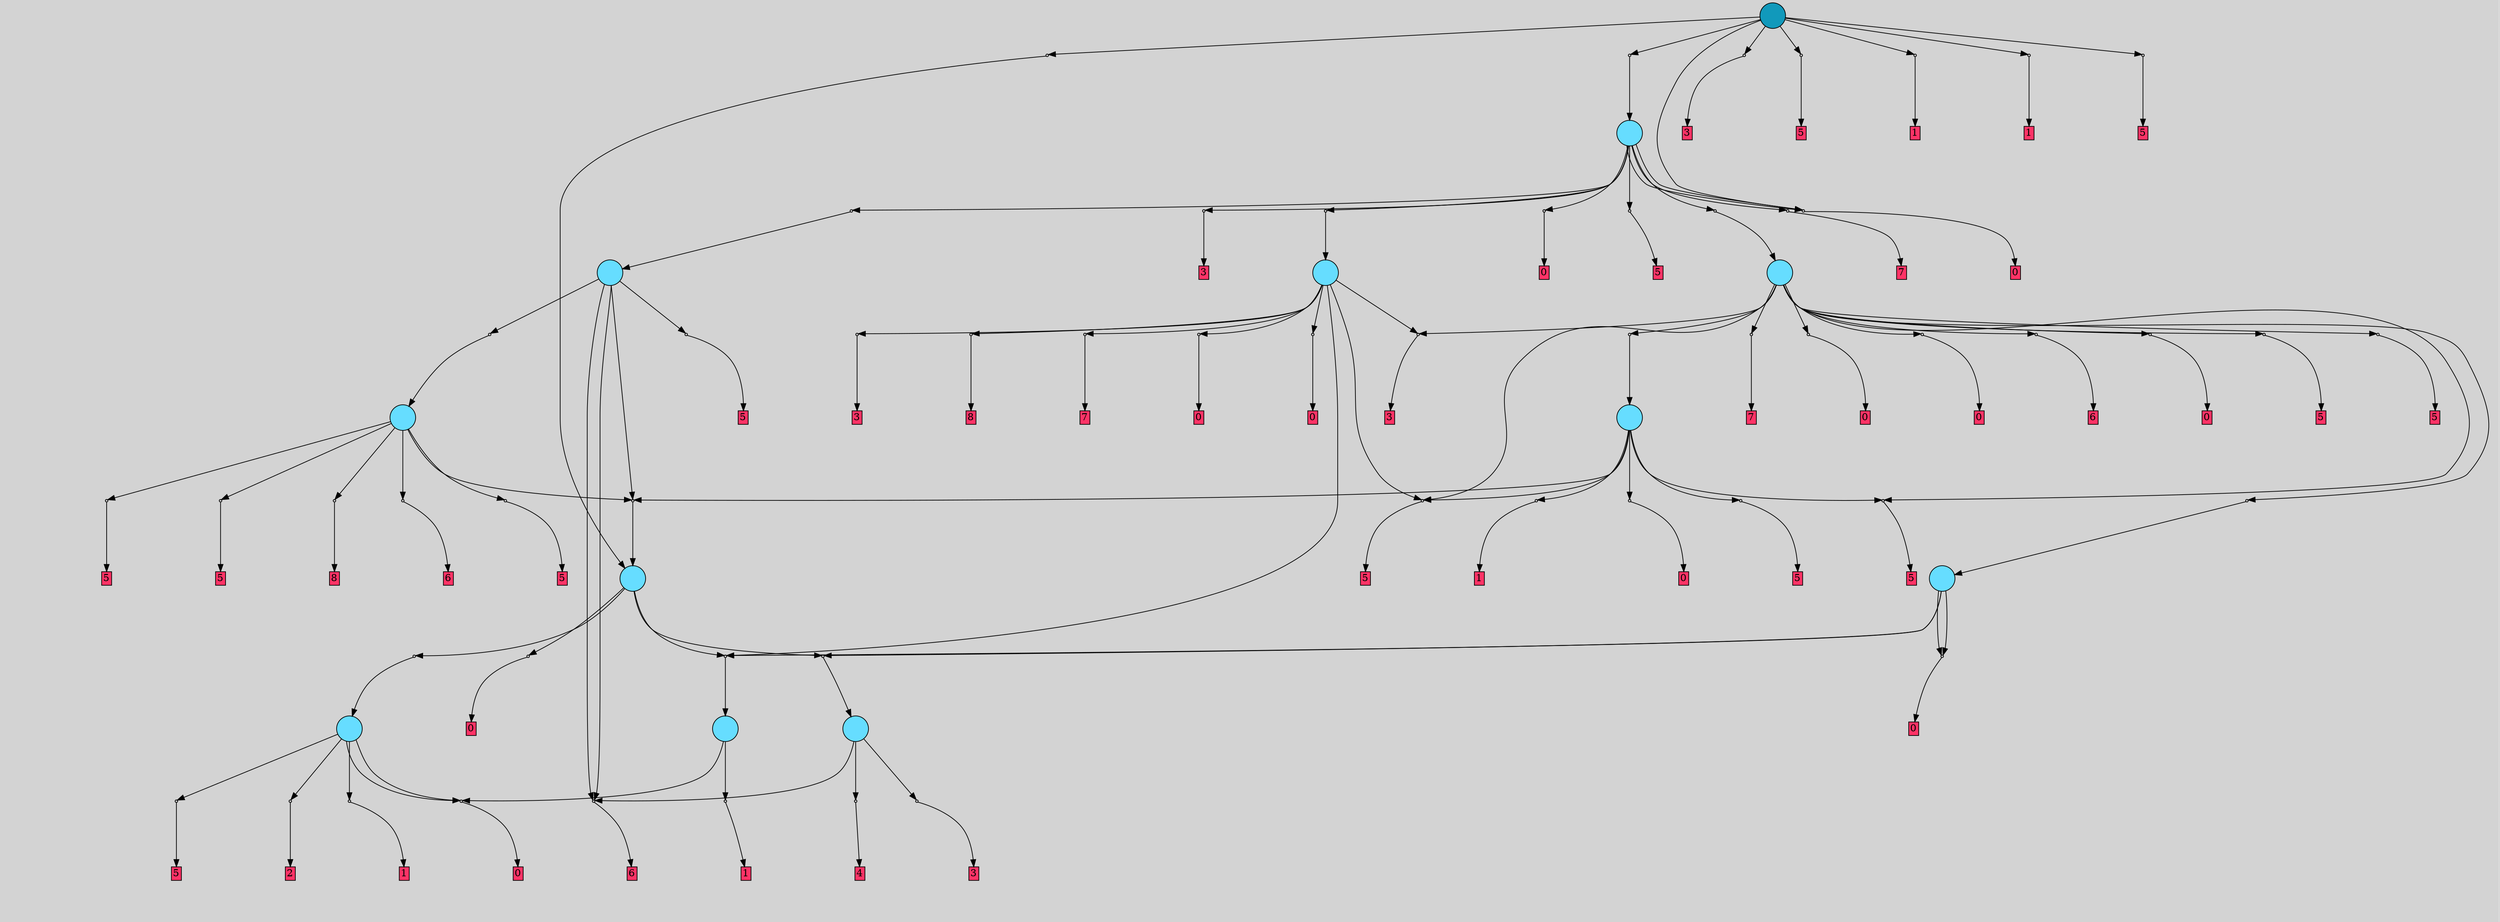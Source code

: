 // File exported with GEGELATI v1.3.1
// On the 2024-07-08 17:31:34
// With the MARL::MarlTPGGraphDotExporter
digraph{
	graph[pad = "0.212, 0.055" bgcolor = lightgray]
	node[shape=circle style = filled label = ""]
		T0 [fillcolor="#66ddff"]
		T11 [fillcolor="#66ddff"]
		T17 [fillcolor="#66ddff"]
		T40 [fillcolor="#66ddff"]
		T72 [fillcolor="#66ddff"]
		T116 [fillcolor="#66ddff"]
		T210 [fillcolor="#66ddff"]
		T239 [fillcolor="#66ddff"]
		T245 [fillcolor="#66ddff"]
		T331 [fillcolor="#66ddff"]
		T343 [fillcolor="#66ddff"]
		T432 [fillcolor="#1199bb"]
		P6645 [fillcolor="#cccccc" shape=point] //
		I6645 [shape=box style=invis label="1|2&0|2#0|6&#92;n2|3&3|5#4|2&#92;n4|7&1|1#1|5&#92;n5|1&1|0#2|3&#92;n4|7&4|5#3|7&#92;n7|4&4|3#4|6&#92;n8|6&4|1#1|0&#92;n1|6&1|5#1|1&#92;n"]
		P6645 -> I6645[style=invis]
		A4971 [fillcolor="#ff3366" shape=box margin=0.03 width=0 height=0 label="0"]
		T0 -> P6645 -> A4971
		P6646 [fillcolor="#cccccc" shape=point] //
		I6646 [shape=box style=invis label="7|7&0|7#2|3&#92;n8|0&1|5#2|7&#92;n2|4&3|1#0|6&#92;n7|3&4|6#3|7&#92;n1|7&2|2#4|5&#92;n8|7&0|2#1|7&#92;n5|7&3|1#4|4&#92;n"]
		P6646 -> I6646[style=invis]
		A4972 [fillcolor="#ff3366" shape=box margin=0.03 width=0 height=0 label="1"]
		T0 -> P6646 -> A4972
		T11 -> P6645
		P6647 [fillcolor="#cccccc" shape=point] //
		I6647 [shape=box style=invis label="1|7&2|2#4|5&#92;n8|0&1|5#2|7&#92;n2|4&3|1#0|3&#92;n7|7&0|7#2|3&#92;n8|7&0|2#1|7&#92;n5|7&3|1#4|4&#92;n"]
		P6647 -> I6647[style=invis]
		A4973 [fillcolor="#ff3366" shape=box margin=0.03 width=0 height=0 label="1"]
		T11 -> P6647 -> A4973
		T11 -> P6645
		P6648 [fillcolor="#cccccc" shape=point] //
		I6648 [shape=box style=invis label="0|5&3|0#0|1&#92;n8|0&1|1#2|5&#92;n7|4&1|0#4|6&#92;n"]
		P6648 -> I6648[style=invis]
		A4974 [fillcolor="#ff3366" shape=box margin=0.03 width=0 height=0 label="5"]
		T11 -> P6648 -> A4974
		P6649 [fillcolor="#cccccc" shape=point] //
		I6649 [shape=box style=invis label="4|6&3|4#0|0&#92;n7|1&2|5#4|4&#92;n1|0&1|6#3|5&#92;n6|6&2|5#4|0&#92;n5|4&0|1#4|4&#92;n8|3&1|2#0|2&#92;n8|3&0|5#4|1&#92;n6|1&3|7#4|6&#92;n"]
		P6649 -> I6649[style=invis]
		A4975 [fillcolor="#ff3366" shape=box margin=0.03 width=0 height=0 label="2"]
		T11 -> P6649 -> A4975
		P6650 [fillcolor="#cccccc" shape=point] //
		I6650 [shape=box style=invis label="1|3&3|5#3|0&#92;n6|0&0|3#1|6&#92;n2|3&1|2#2|1&#92;n5|0&4|4#2|3&#92;n1|1&4|6#2|0&#92;n7|4&4|1#1|1&#92;n2|4&2|1#2|3&#92;n"]
		P6650 -> I6650[style=invis]
		A4976 [fillcolor="#ff3366" shape=box margin=0.03 width=0 height=0 label="4"]
		T17 -> P6650 -> A4976
		P6651 [fillcolor="#cccccc" shape=point] //
		I6651 [shape=box style=invis label="3|6&1|2#3|5&#92;n3|5&2|5#2|6&#92;n8|6&0|4#2|2&#92;n4|4&0|6#2|3&#92;n"]
		P6651 -> I6651[style=invis]
		A4977 [fillcolor="#ff3366" shape=box margin=0.03 width=0 height=0 label="6"]
		T17 -> P6651 -> A4977
		P6652 [fillcolor="#cccccc" shape=point] //
		I6652 [shape=box style=invis label="2|2&2|5#4|4&#92;n2|0&2|5#2|7&#92;n8|6&0|5#0|7&#92;n1|6&0|0#2|3&#92;n5|2&3|4#0|4&#92;n"]
		P6652 -> I6652[style=invis]
		A4978 [fillcolor="#ff3366" shape=box margin=0.03 width=0 height=0 label="3"]
		T17 -> P6652 -> A4978
		P6653 [fillcolor="#cccccc" shape=point] //
		I6653 [shape=box style=invis label="4|7&2|5#2|2&#92;n8|3&3|5#4|6&#92;n4|6&4|4#0|0&#92;n0|3&0|7#0|6&#92;n5|7&1|7#0|2&#92;n2|3&2|5#0|6&#92;n8|2&4|7#4|3&#92;n3|3&2|1#1|2&#92;n"]
		P6653 -> I6653[style=invis]
		A4979 [fillcolor="#ff3366" shape=box margin=0.03 width=0 height=0 label="0"]
		T40 -> P6653 -> A4979
		P6654 [fillcolor="#cccccc" shape=point] //
		I6654 [shape=box style=invis label="2|2&2|5#1|4&#92;n8|6&0|5#0|7&#92;n2|0&2|5#2|7&#92;n1|6&0|0#2|3&#92;n5|2&3|4#0|4&#92;n"]
		P6654 -> I6654[style=invis]
		T40 -> P6654 -> T0
		T40 -> P6653
		P6655 [fillcolor="#cccccc" shape=point] //
		I6655 [shape=box style=invis label="4|0&2|3#3|3&#92;n8|6&0|4#2|4&#92;n3|6&1|2#3|5&#92;n4|4&0|6#2|0&#92;n"]
		P6655 -> I6655[style=invis]
		T40 -> P6655 -> T17
		T72 -> P6654
		T72 -> P6655
		P6656 [fillcolor="#cccccc" shape=point] //
		I6656 [shape=box style=invis label="2|6&0|4#2|2&#92;n3|5&2|5#2|6&#92;n6|0&3|1#0|7&#92;n3|6&1|2#3|5&#92;n4|4&0|6#2|3&#92;n"]
		P6656 -> I6656[style=invis]
		T72 -> P6656 -> T11
		P6657 [fillcolor="#cccccc" shape=point] //
		I6657 [shape=box style=invis label="8|6&3|5#1|6&#92;n2|0&1|6#2|4&#92;n0|3&0|7#0|6&#92;n"]
		P6657 -> I6657[style=invis]
		A4980 [fillcolor="#ff3366" shape=box margin=0.03 width=0 height=0 label="0"]
		T72 -> P6657 -> A4980
		P6658 [fillcolor="#cccccc" shape=point] //
		I6658 [shape=box style=invis label="6|5&3|1#2|0&#92;n7|1&4|7#2|7&#92;n1|6&1|7#1|6&#92;n1|3&4|2#4|4&#92;n5|0&3|6#4|5&#92;n5|4&0|6#3|3&#92;n"]
		P6658 -> I6658[style=invis]
		A4981 [fillcolor="#ff3366" shape=box margin=0.03 width=0 height=0 label="3"]
		T116 -> P6658 -> A4981
		P6659 [fillcolor="#cccccc" shape=point] //
		I6659 [shape=box style=invis label="8|2&4|3#2|1&#92;n6|7&4|1#0|5&#92;n2|0&1|6#2|4&#92;n0|3&3|7#0|6&#92;n8|6&3|5#1|5&#92;n"]
		P6659 -> I6659[style=invis]
		A4982 [fillcolor="#ff3366" shape=box margin=0.03 width=0 height=0 label="0"]
		T116 -> P6659 -> A4982
		P6660 [fillcolor="#cccccc" shape=point] //
		I6660 [shape=box style=invis label="6|3&0|4#2|6&#92;n6|2&1|2#2|1&#92;n2|7&0|4#2|4&#92;n7|0&3|6#2|3&#92;n1|6&1|5#1|1&#92;n1|2&0|2#0|6&#92;n0|6&4|4#0|2&#92;n5|1&0|0#3|4&#92;n"]
		P6660 -> I6660[style=invis]
		A4983 [fillcolor="#ff3366" shape=box margin=0.03 width=0 height=0 label="0"]
		T116 -> P6660 -> A4983
		T116 -> P6654
		P6661 [fillcolor="#cccccc" shape=point] //
		I6661 [shape=box style=invis label="0|0&2|5#2|7&#92;n8|6&0|5#0|7&#92;n2|2&2|5#4|0&#92;n7|7&3|3#0|4&#92;n"]
		P6661 -> I6661[style=invis]
		A4984 [fillcolor="#ff3366" shape=box margin=0.03 width=0 height=0 label="3"]
		T116 -> P6661 -> A4984
		P6662 [fillcolor="#cccccc" shape=point] //
		I6662 [shape=box style=invis label="8|4&3|0#0|7&#92;n5|0&1|6#2|7&#92;n0|3&1|4#3|7&#92;n7|7&1|7#4|2&#92;n0|0&0|1#2|3&#92;n5|6&0|7#4|2&#92;n"]
		P6662 -> I6662[style=invis]
		A4985 [fillcolor="#ff3366" shape=box margin=0.03 width=0 height=0 label="8"]
		T116 -> P6662 -> A4985
		P6663 [fillcolor="#cccccc" shape=point] //
		I6663 [shape=box style=invis label="5|0&2|5#2|7&#92;n7|7&1|7#4|2&#92;n4|3&3|2#2|0&#92;n5|6&0|7#4|2&#92;n7|5&1|6#1|7&#92;n8|4&3|0#0|7&#92;n"]
		P6663 -> I6663[style=invis]
		A4986 [fillcolor="#ff3366" shape=box margin=0.03 width=0 height=0 label="7"]
		T116 -> P6663 -> A4986
		P6664 [fillcolor="#cccccc" shape=point] //
		I6664 [shape=box style=invis label="5|2&2|3#0|4&#92;n4|0&2|2#4|2&#92;n6|2&0|1#1|2&#92;n"]
		P6664 -> I6664[style=invis]
		A4987 [fillcolor="#ff3366" shape=box margin=0.03 width=0 height=0 label="5"]
		T116 -> P6664 -> A4987
		P6665 [fillcolor="#cccccc" shape=point] //
		I6665 [shape=box style=invis label="5|0&0|2#4|7&#92;n5|3&1|2#4|7&#92;n"]
		P6665 -> I6665[style=invis]
		A4988 [fillcolor="#ff3366" shape=box margin=0.03 width=0 height=0 label="5"]
		T210 -> P6665 -> A4988
		P6666 [fillcolor="#cccccc" shape=point] //
		I6666 [shape=box style=invis label="0|0&2|5#2|7&#92;n8|6&0|5#0|7&#92;n2|2&2|5#4|0&#92;n7|3&2|2#2|0&#92;n7|7&3|3#0|4&#92;n"]
		P6666 -> I6666[style=invis]
		T210 -> P6666 -> T72
		P6667 [fillcolor="#cccccc" shape=point] //
		I6667 [shape=box style=invis label="5|7&2|2#4|5&#92;n6|2&0|1#1|2&#92;n4|0&2|2#4|5&#92;n5|2&2|3#0|4&#92;n"]
		P6667 -> I6667[style=invis]
		A4989 [fillcolor="#ff3366" shape=box margin=0.03 width=0 height=0 label="5"]
		T210 -> P6667 -> A4989
		P6668 [fillcolor="#cccccc" shape=point] //
		I6668 [shape=box style=invis label="5|0&2|5#2|7&#92;n7|7&1|7#4|2&#92;n5|5&1|6#1|7&#92;n5|6&0|7#4|2&#92;n8|4&3|0#0|7&#92;n0|3&1|4#3|7&#92;n"]
		P6668 -> I6668[style=invis]
		A4990 [fillcolor="#ff3366" shape=box margin=0.03 width=0 height=0 label="8"]
		T210 -> P6668 -> A4990
		P6669 [fillcolor="#cccccc" shape=point] //
		I6669 [shape=box style=invis label="6|0&1|4#1|5&#92;n1|3&2|5#2|1&#92;n1|6&0|1#2|5&#92;n"]
		P6669 -> I6669[style=invis]
		A4991 [fillcolor="#ff3366" shape=box margin=0.03 width=0 height=0 label="6"]
		T210 -> P6669 -> A4991
		P6670 [fillcolor="#cccccc" shape=point] //
		I6670 [shape=box style=invis label="6|1&3|1#3|3&#92;n3|3&2|6#2|5&#92;n3|0&1|0#3|5&#92;n6|3&4|3#2|4&#92;n8|3&2|0#2|2&#92;n2|3&2|5#0|5&#92;n4|3&0|7#0|6&#92;n4|7&2|5#2|5&#92;n3|3&4|1#1|4&#92;n"]
		P6670 -> I6670[style=invis]
		A4992 [fillcolor="#ff3366" shape=box margin=0.03 width=0 height=0 label="5"]
		T210 -> P6670 -> A4992
		T239 -> P6666
		P6671 [fillcolor="#cccccc" shape=point] //
		I6671 [shape=box style=invis label="5|2&2|3#0|4&#92;n4|4&4|6#2|2&#92;n4|0&2|2#4|2&#92;n"]
		P6671 -> I6671[style=invis]
		A4993 [fillcolor="#ff3366" shape=box margin=0.03 width=0 height=0 label="5"]
		T239 -> P6671 -> A4993
		T239 -> P6651
		P6672 [fillcolor="#cccccc" shape=point] //
		I6672 [shape=box style=invis label="1|2&0|7#1|2&#92;n7|6&4|7#2|7&#92;n3|2&4|5#1|7&#92;n6|5&3|1#2|0&#92;n3|0&2|1#4|1&#92;n3|7&1|5#4|4&#92;n1|5&1|0#2|7&#92;n1|3&4|2#4|4&#92;n"]
		P6672 -> I6672[style=invis]
		T239 -> P6672 -> T210
		T239 -> P6651
		T245 -> P6666
		T245 -> P6664
		P6673 [fillcolor="#cccccc" shape=point] //
		I6673 [shape=box style=invis label="4|2&0|4#3|2&#92;n4|2&3|0#2|2&#92;n6|1&0|6#1|3&#92;n3|4&0|2#2|4&#92;n5|7&4|0#1|1&#92;n3|7&0|1#1|6&#92;n"]
		P6673 -> I6673[style=invis]
		A4994 [fillcolor="#ff3366" shape=box margin=0.03 width=0 height=0 label="1"]
		T245 -> P6673 -> A4994
		P6674 [fillcolor="#cccccc" shape=point] //
		I6674 [shape=box style=invis label="2|0&3|6#2|4&#92;n8|4&3|3#4|4&#92;n8|6&1|0#1|2&#92;n"]
		P6674 -> I6674[style=invis]
		A4995 [fillcolor="#ff3366" shape=box margin=0.03 width=0 height=0 label="0"]
		T245 -> P6674 -> A4995
		P6675 [fillcolor="#cccccc" shape=point] //
		I6675 [shape=box style=invis label="6|2&0|1#1|2&#92;n6|0&2|2#4|2&#92;n"]
		P6675 -> I6675[style=invis]
		A4996 [fillcolor="#ff3366" shape=box margin=0.03 width=0 height=0 label="5"]
		T245 -> P6675 -> A4996
		P6676 [fillcolor="#cccccc" shape=point] //
		I6676 [shape=box style=invis label="3|7&2|0#0|6&#92;n6|4&1|1#4|3&#92;n2|2&2|5#2|3&#92;n7|1&0|7#1|1&#92;n0|1&3|1#1|3&#92;n6|0&2|7#1|3&#92;n"]
		P6676 -> I6676[style=invis]
		A4997 [fillcolor="#ff3366" shape=box margin=0.03 width=0 height=0 label="5"]
		T245 -> P6676 -> A4997
		T331 -> P6658
		P6677 [fillcolor="#cccccc" shape=point] //
		I6677 [shape=box style=invis label="6|5&3|1#2|0&#92;n7|6&4|7#2|7&#92;n3|2&4|5#1|7&#92;n1|2&1|7#1|2&#92;n3|0&2|1#4|1&#92;n1|5&1|0#2|7&#92;n1|3&4|2#4|4&#92;n"]
		P6677 -> I6677[style=invis]
		A4998 [fillcolor="#ff3366" shape=box margin=0.03 width=0 height=0 label="7"]
		T331 -> P6677 -> A4998
		P6678 [fillcolor="#cccccc" shape=point] //
		I6678 [shape=box style=invis label="8|6&1|2#1|1&#92;n8|0&4|0#3|4&#92;n1|5&3|2#0|6&#92;n1|7&1|0#2|0&#92;n2|2&0|5#1|4&#92;n"]
		P6678 -> I6678[style=invis]
		T331 -> P6678 -> T245
		P6679 [fillcolor="#cccccc" shape=point] //
		I6679 [shape=box style=invis label="7|7&1|3#1|7&#92;n6|4&1|7#3|3&#92;n5|0&1|7#3|1&#92;n0|2&3|0#0|7&#92;n6|1&1|6#1|2&#92;n0|2&0|4#4|0&#92;n"]
		P6679 -> I6679[style=invis]
		A4999 [fillcolor="#ff3366" shape=box margin=0.03 width=0 height=0 label="0"]
		T331 -> P6679 -> A4999
		P6680 [fillcolor="#cccccc" shape=point] //
		I6680 [shape=box style=invis label="8|6&1|5#0|7&#92;n1|6&0|0#2|3&#92;n2|0&2|5#2|7&#92;n6|0&0|6#0|3&#92;n"]
		P6680 -> I6680[style=invis]
		T331 -> P6680 -> T40
		P6681 [fillcolor="#cccccc" shape=point] //
		I6681 [shape=box style=invis label="2|0&1|6#2|0&#92;n8|6&3|5#1|5&#92;n1|7&0|3#0|4&#92;n"]
		P6681 -> I6681[style=invis]
		A5000 [fillcolor="#ff3366" shape=box margin=0.03 width=0 height=0 label="0"]
		T331 -> P6681 -> A5000
		T331 -> P6676
		P6682 [fillcolor="#cccccc" shape=point] //
		I6682 [shape=box style=invis label="6|2&3|3#3|3&#92;n6|0&1|3#2|3&#92;n4|2&3|1#0|5&#92;n0|5&1|5#2|6&#92;n6|3&4|0#2|7&#92;n4|2&4|7#4|5&#92;n8|5&2|5#4|0&#92;n"]
		P6682 -> I6682[style=invis]
		A5001 [fillcolor="#ff3366" shape=box margin=0.03 width=0 height=0 label="6"]
		T331 -> P6682 -> A5001
		P6683 [fillcolor="#cccccc" shape=point] //
		I6683 [shape=box style=invis label="8|6&3|5#1|5&#92;n0|3&0|7#0|6&#92;n2|0&1|6#2|4&#92;n"]
		P6683 -> I6683[style=invis]
		A5002 [fillcolor="#ff3366" shape=box margin=0.03 width=0 height=0 label="0"]
		T331 -> P6683 -> A5002
		P6684 [fillcolor="#cccccc" shape=point] //
		I6684 [shape=box style=invis label="3|6&2|5#2|6&#92;n0|3&1|4#3|7&#92;n5|6&0|7#4|2&#92;n5|5&1|6#1|7&#92;n2|3&0|7#1|3&#92;n7|7&2|7#4|2&#92;n8|4&3|0#2|7&#92;n5|0&2|5#2|7&#92;n"]
		P6684 -> I6684[style=invis]
		A5003 [fillcolor="#ff3366" shape=box margin=0.03 width=0 height=0 label="5"]
		T331 -> P6684 -> A5003
		P6685 [fillcolor="#cccccc" shape=point] //
		I6685 [shape=box style=invis label="4|7&2|5#2|3&#92;n2|2&4|6#4|7&#92;n8|3&3|5#4|6&#92;n8|2&4|7#3|3&#92;n8|4&1|7#2|6&#92;n0|3&0|7#0|6&#92;n2|3&2|5#0|6&#92;n3|3&0|1#1|2&#92;n5|0&2|6#0|4&#92;n4|7&2|5#4|5&#92;n"]
		P6685 -> I6685[style=invis]
		A5004 [fillcolor="#ff3366" shape=box margin=0.03 width=0 height=0 label="5"]
		T331 -> P6685 -> A5004
		T331 -> P6664
		P6686 [fillcolor="#cccccc" shape=point] //
		I6686 [shape=box style=invis label="2|3&2|5#2|7&#92;n8|4&4|4#1|3&#92;n5|2&4|4#0|0&#92;n1|6&0|0#2|3&#92;n4|0&2|7#0|6&#92;n"]
		P6686 -> I6686[style=invis]
		T343 -> P6686 -> T116
		P6687 [fillcolor="#cccccc" shape=point] //
		I6687 [shape=box style=invis label="0|0&2|5#2|7&#92;n7|7&3|3#0|4&#92;n8|6&0|5#4|7&#92;n2|2&2|5#0|0&#92;n"]
		P6687 -> I6687[style=invis]
		A5005 [fillcolor="#ff3366" shape=box margin=0.03 width=0 height=0 label="3"]
		T343 -> P6687 -> A5005
		P6688 [fillcolor="#cccccc" shape=point] //
		I6688 [shape=box style=invis label="0|0&4|7#0|7&#92;n5|0&2|5#2|7&#92;n5|3&1|6#1|7&#92;n8|4&3|4#0|7&#92;n5|6&4|7#4|2&#92;n7|7&1|7#4|2&#92;n"]
		P6688 -> I6688[style=invis]
		T343 -> P6688 -> T331
		P6689 [fillcolor="#cccccc" shape=point] //
		I6689 [shape=box style=invis label="4|0&2|0#4|0&#92;n"]
		P6689 -> I6689[style=invis]
		T343 -> P6689 -> T239
		P6690 [fillcolor="#cccccc" shape=point] //
		I6690 [shape=box style=invis label="8|3&3|3#4|4&#92;n8|6&3|5#1|6&#92;n2|0&3|6#2|4&#92;n"]
		P6690 -> I6690[style=invis]
		A5006 [fillcolor="#ff3366" shape=box margin=0.03 width=0 height=0 label="0"]
		T343 -> P6690 -> A5006
		P6691 [fillcolor="#cccccc" shape=point] //
		I6691 [shape=box style=invis label="8|6&3|5#1|5&#92;n0|0&3|7#4|6&#92;n"]
		P6691 -> I6691[style=invis]
		A5007 [fillcolor="#ff3366" shape=box margin=0.03 width=0 height=0 label="0"]
		T343 -> P6691 -> A5007
		T343 -> P6690
		P6692 [fillcolor="#cccccc" shape=point] //
		I6692 [shape=box style=invis label="6|2&0|1#1|2&#92;n4|2&2|1#2|0&#92;n5|0&1|2#1|5&#92;n2|7&1|0#4|1&#92;n"]
		P6692 -> I6692[style=invis]
		A5008 [fillcolor="#ff3366" shape=box margin=0.03 width=0 height=0 label="5"]
		T343 -> P6692 -> A5008
		P6693 [fillcolor="#cccccc" shape=point] //
		I6693 [shape=box style=invis label="6|5&3|1#2|0&#92;n1|2&1|7#1|2&#92;n3|2&4|5#1|7&#92;n7|6&4|7#2|7&#92;n3|5&2|1#4|1&#92;n1|5&1|0#2|7&#92;n"]
		P6693 -> I6693[style=invis]
		A5009 [fillcolor="#ff3366" shape=box margin=0.03 width=0 height=0 label="7"]
		T343 -> P6693 -> A5009
		P6694 [fillcolor="#cccccc" shape=point] //
		I6694 [shape=box style=invis label="4|7&2|4#4|4&#92;n5|0&3|6#4|5&#92;n7|1&4|7#2|7&#92;n1|6&1|7#1|6&#92;n1|3&0|2#4|4&#92;n5|4&0|6#3|3&#92;n6|5&3|1#2|0&#92;n"]
		P6694 -> I6694[style=invis]
		A5010 [fillcolor="#ff3366" shape=box margin=0.03 width=0 height=0 label="3"]
		T432 -> P6694 -> A5010
		P6695 [fillcolor="#cccccc" shape=point] //
		I6695 [shape=box style=invis label="1|5&1|0#2|7&#92;n0|5&1|6#1|6&#92;n7|6&4|7#2|7&#92;n3|0&2|1#4|1&#92;n0|0&1|2#0|6&#92;n1|2&1|7#1|2&#92;n2|5&3|1#1|0&#92;n3|2&4|5#1|7&#92;n1|3&4|2#4|4&#92;n"]
		P6695 -> I6695[style=invis]
		T432 -> P6695 -> T343
		T432 -> P6690
		P6696 [fillcolor="#cccccc" shape=point] //
		I6696 [shape=box style=invis label="8|0&0|4#3|2&#92;n7|1&1|0#4|3&#92;n"]
		P6696 -> I6696[style=invis]
		A5011 [fillcolor="#ff3366" shape=box margin=0.03 width=0 height=0 label="5"]
		T432 -> P6696 -> A5011
		P6697 [fillcolor="#cccccc" shape=point] //
		I6697 [shape=box style=invis label="7|3&2|2#2|0&#92;n8|6&0|5#0|7&#92;n2|7&2|5#4|0&#92;n0|0&2|5#2|7&#92;n"]
		P6697 -> I6697[style=invis]
		T432 -> P6697 -> T72
		P6698 [fillcolor="#cccccc" shape=point] //
		I6698 [shape=box style=invis label="0|0&0|3#0|2&#92;n8|5&1|3#2|1&#92;n8|5&0|4#2|2&#92;n"]
		P6698 -> I6698[style=invis]
		A5012 [fillcolor="#ff3366" shape=box margin=0.03 width=0 height=0 label="1"]
		T432 -> P6698 -> A5012
		P6699 [fillcolor="#cccccc" shape=point] //
		I6699 [shape=box style=invis label="8|2&3|4#2|2&#92;n3|6&0|3#1|5&#92;n3|6&3|4#1|7&#92;n5|0&0|6#1|0&#92;n5|7&4|0#2|1&#92;n1|7&4|4#2|5&#92;n"]
		P6699 -> I6699[style=invis]
		A5013 [fillcolor="#ff3366" shape=box margin=0.03 width=0 height=0 label="1"]
		T432 -> P6699 -> A5013
		P6700 [fillcolor="#cccccc" shape=point] //
		I6700 [shape=box style=invis label="7|2&0|1#2|1&#92;n4|0&2|2#4|2&#92;n5|2&2|3#3|4&#92;n6|2&0|1#1|2&#92;n"]
		P6700 -> I6700[style=invis]
		A5014 [fillcolor="#ff3366" shape=box margin=0.03 width=0 height=0 label="5"]
		T432 -> P6700 -> A5014
		{ rank= same T432 }
}
